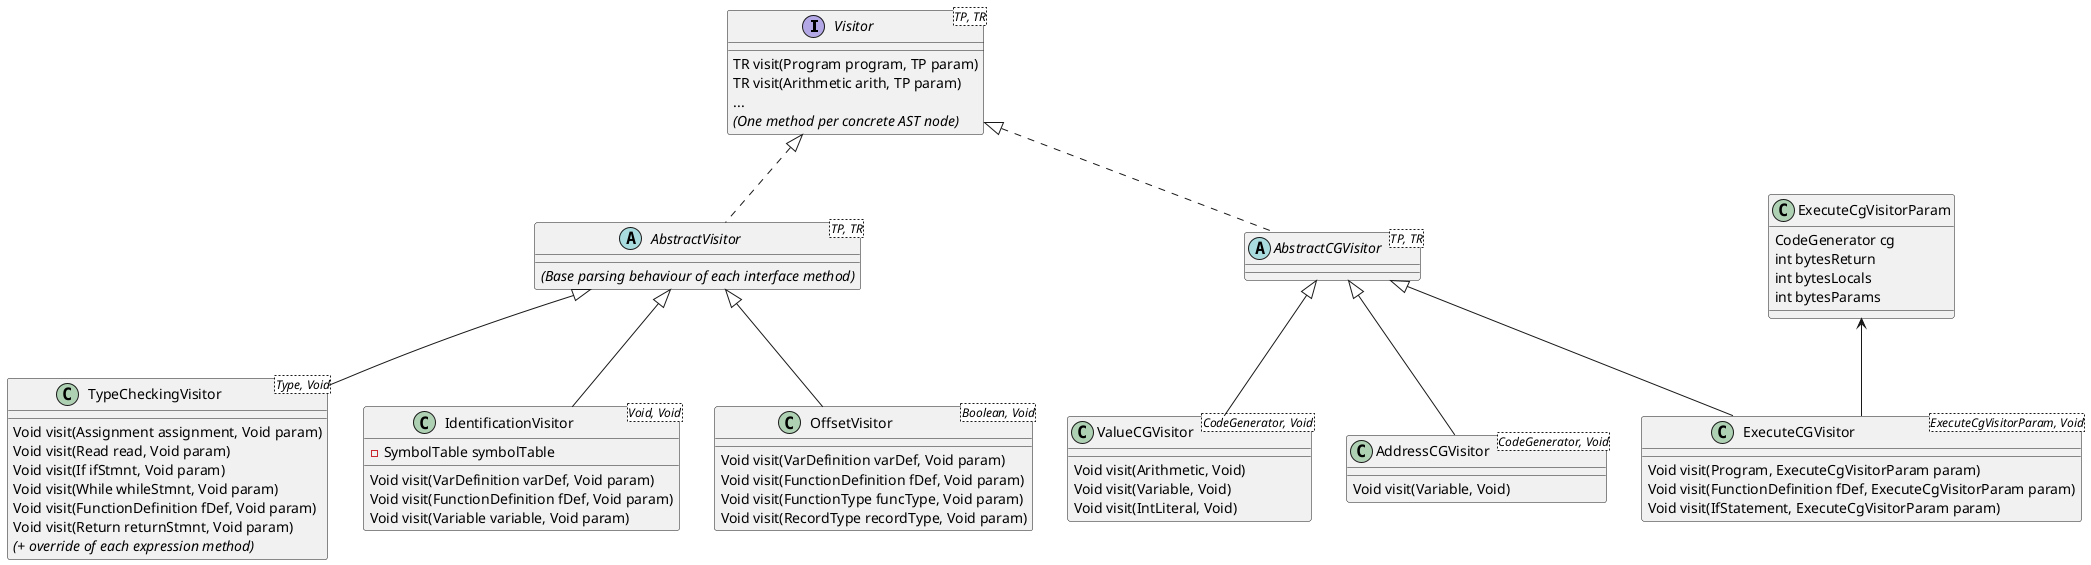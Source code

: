 @startuml

interface Visitor<TP, TR>

abstract AbstractVisitor<TP, TR>
class TypeCheckingVisitor<Type, Void>
class IdentificationVisitor<Void, Void>
class OffsetVisitor<Boolean, Void>

abstract AbstractCGVisitor<TP, TR>
class ValueCGVisitor<CodeGenerator, Void> /'(expressions)'/
class AddressCGVisitor<CodeGenerator, Void> /'(variables)'/
class ExecuteCGVisitor<ExecuteCgVisitorParam, Void> /'(statements)'/

class ExecuteCgVisitorParam

interface Visitor {
    TR visit(Program program, TP param)
    TR visit(Arithmetic arith, TP param)
    {method} ...
    {abstract} (One method per concrete AST node)
}

abstract AbstractVisitor {
    {abstract} (Base parsing behaviour of each interface method)
}

class TypeCheckingVisitor {
    Void visit(Assignment assignment, Void param)
    Void visit(Read read, Void param)
    Void visit(If ifStmnt, Void param)
    Void visit(While whileStmnt, Void param)
    Void visit(FunctionDefinition fDef, Void param)
    Void visit(Return returnStmnt, Void param)
    {abstract} (+ override of each expression method)
}

class IdentificationVisitor {
    - SymbolTable symbolTable
    Void visit(VarDefinition varDef, Void param)
    Void visit(FunctionDefinition fDef, Void param)
    Void visit(Variable variable, Void param)
}

class OffsetVisitor {
    Void visit(VarDefinition varDef, Void param)
    Void visit(FunctionDefinition fDef, Void param)
    Void visit(FunctionType funcType, Void param)
    Void visit(RecordType recordType, Void param)
}

class ValueCGVisitor {
    Void visit(Arithmetic, Void)
    Void visit(Variable, Void)
    Void visit(IntLiteral, Void)
}

class ExecuteCGVisitor {
    Void visit(Program, ExecuteCgVisitorParam param)
    Void visit(FunctionDefinition fDef, ExecuteCgVisitorParam param)
    Void visit(IfStatement, ExecuteCgVisitorParam param)
}

class ExecuteCgVisitorParam {
    CodeGenerator cg
    int bytesReturn
    int bytesLocals
    int bytesParams
}

class AddressCGVisitor {
    Void visit(Variable, Void)
}

Visitor <|.. AbstractVisitor

AbstractVisitor <|-- TypeCheckingVisitor
AbstractVisitor <|-- IdentificationVisitor
AbstractVisitor <|-- OffsetVisitor

Visitor <|.. AbstractCGVisitor

AbstractCGVisitor <|-- ValueCGVisitor
AbstractCGVisitor <|-- AddressCGVisitor
AbstractCGVisitor <|-- ExecuteCGVisitor

ExecuteCgVisitorParam <-- ExecuteCGVisitor

@enduml

